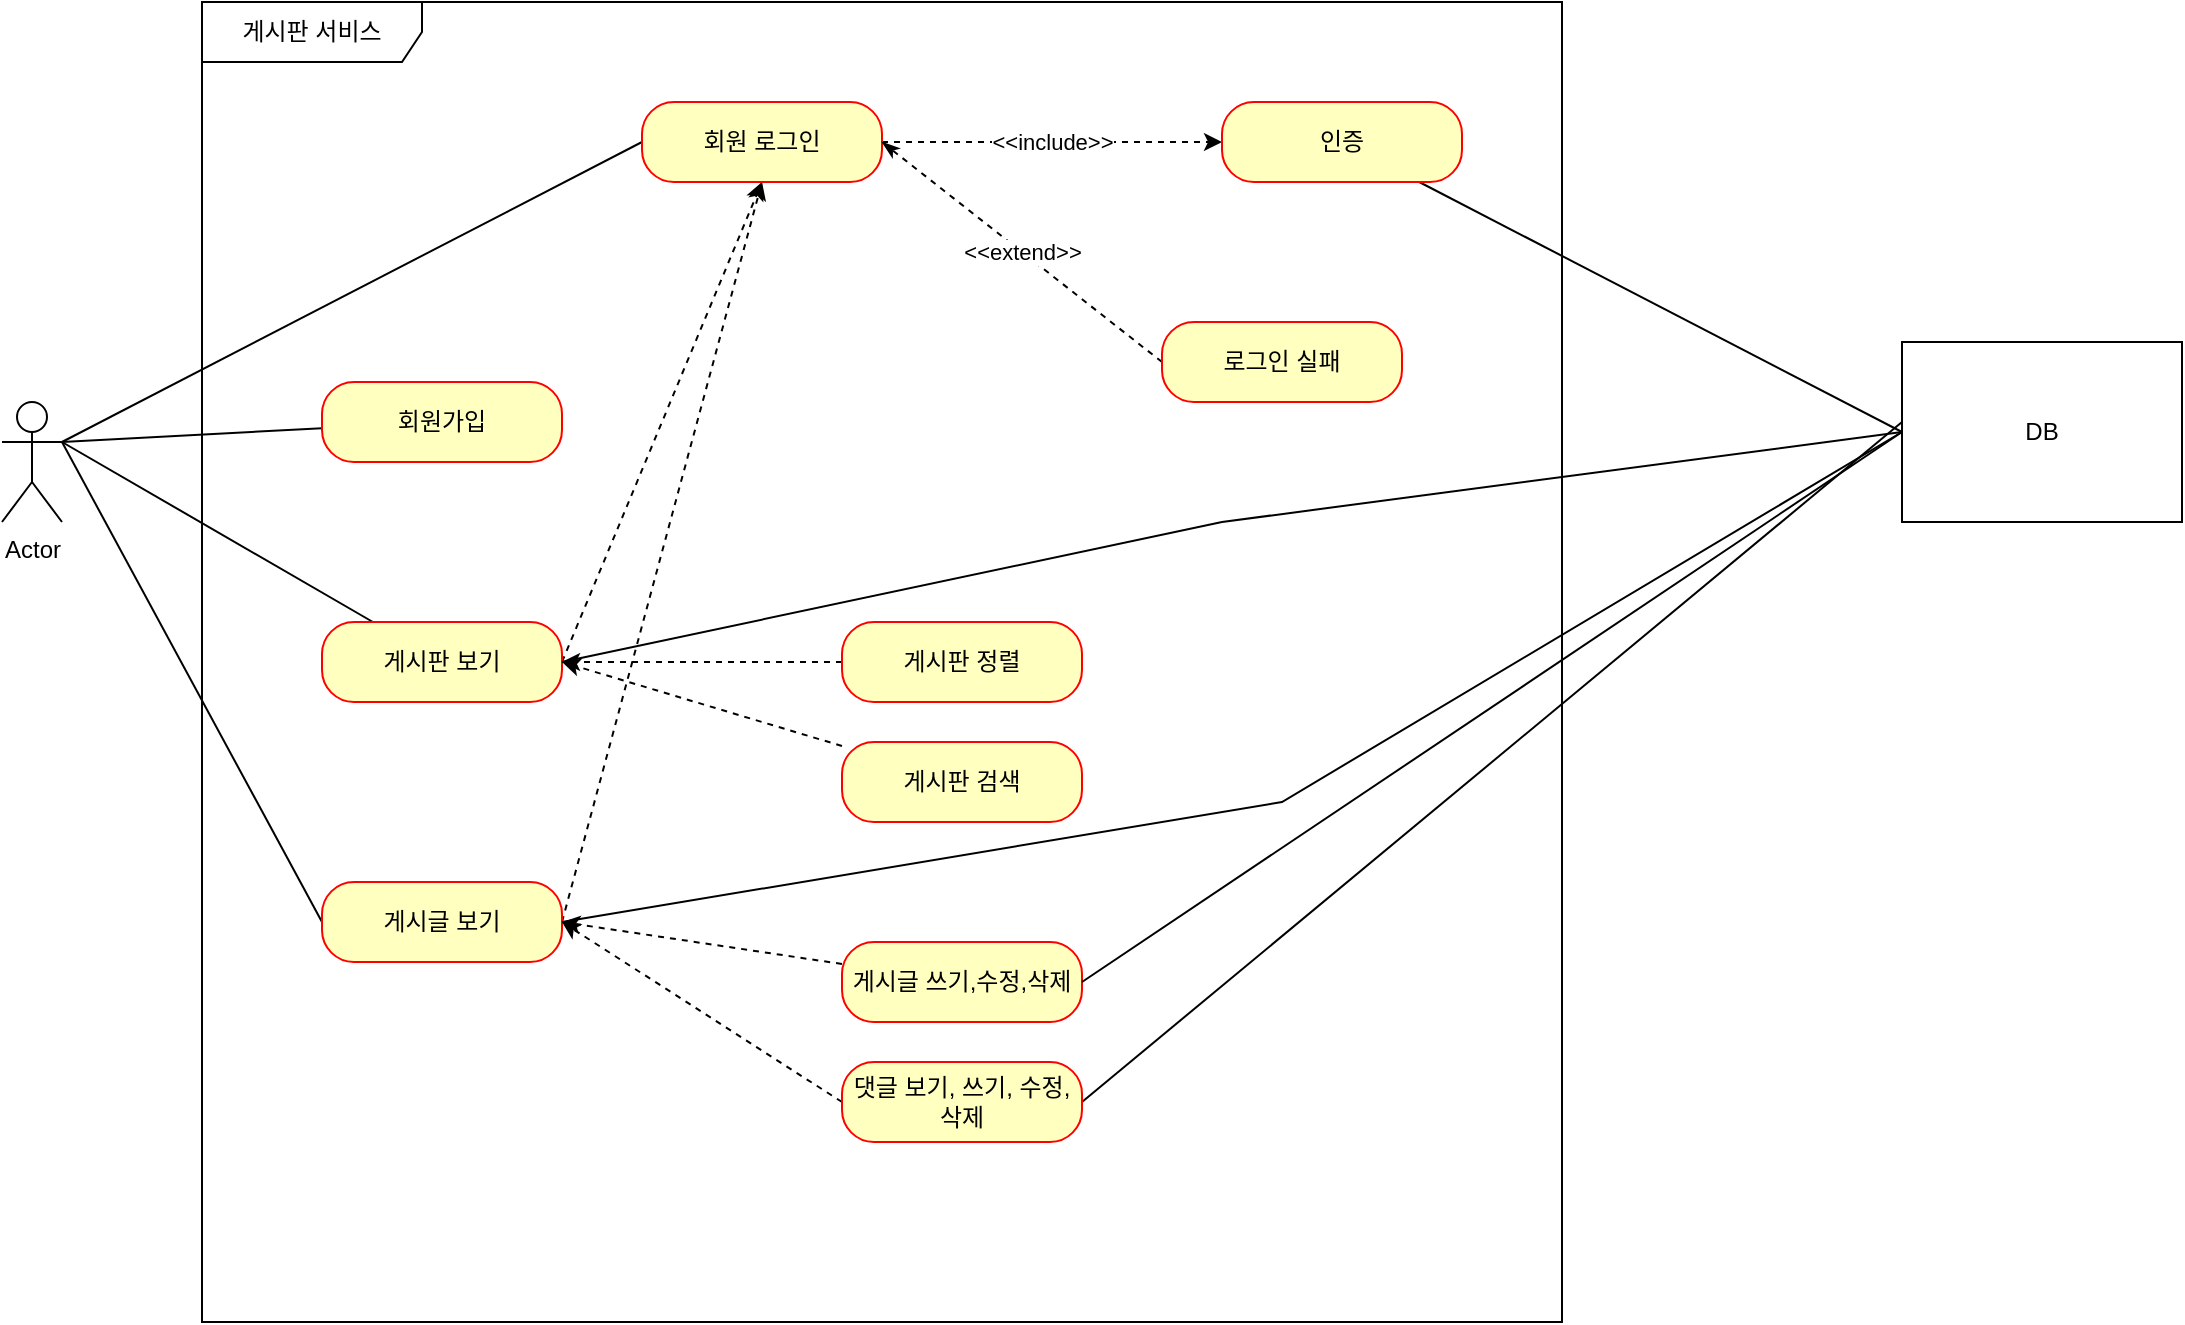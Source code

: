 <mxfile version="24.2.0" type="github">
  <diagram name="페이지-1" id="iceYA7Gpk4hnbISst1Ys">
    <mxGraphModel dx="1912" dy="984" grid="1" gridSize="10" guides="1" tooltips="1" connect="1" arrows="1" fold="1" page="1" pageScale="1" pageWidth="827" pageHeight="1169" math="0" shadow="0">
      <root>
        <mxCell id="0" />
        <mxCell id="1" parent="0" />
        <mxCell id="Rh4ZO2XxK9SXGpOXWXo1-1" value="Actor" style="shape=umlActor;verticalLabelPosition=bottom;verticalAlign=top;html=1;" vertex="1" parent="1">
          <mxGeometry x="40" y="230" width="30" height="60" as="geometry" />
        </mxCell>
        <mxCell id="Rh4ZO2XxK9SXGpOXWXo1-2" value="게시판 서비스" style="shape=umlFrame;whiteSpace=wrap;html=1;pointerEvents=0;width=110;height=30;" vertex="1" parent="1">
          <mxGeometry x="140" y="30" width="680" height="660" as="geometry" />
        </mxCell>
        <mxCell id="Rh4ZO2XxK9SXGpOXWXo1-15" style="rounded=0;orthogonalLoop=1;jettySize=auto;html=1;entryX=1;entryY=0.333;entryDx=0;entryDy=0;entryPerimeter=0;endArrow=none;endFill=0;" edge="1" parent="1" source="Rh4ZO2XxK9SXGpOXWXo1-3" target="Rh4ZO2XxK9SXGpOXWXo1-1">
          <mxGeometry relative="1" as="geometry" />
        </mxCell>
        <mxCell id="Rh4ZO2XxK9SXGpOXWXo1-3" value="회원가입" style="rounded=1;whiteSpace=wrap;html=1;arcSize=40;fontColor=#000000;fillColor=#ffffc0;strokeColor=#ff0000;" vertex="1" parent="1">
          <mxGeometry x="200" y="220" width="120" height="40" as="geometry" />
        </mxCell>
        <mxCell id="Rh4ZO2XxK9SXGpOXWXo1-17" style="rounded=0;orthogonalLoop=1;jettySize=auto;html=1;endArrow=none;endFill=0;" edge="1" parent="1" source="Rh4ZO2XxK9SXGpOXWXo1-6">
          <mxGeometry relative="1" as="geometry">
            <mxPoint x="70" y="250" as="targetPoint" />
          </mxGeometry>
        </mxCell>
        <mxCell id="Rh4ZO2XxK9SXGpOXWXo1-21" style="rounded=0;orthogonalLoop=1;jettySize=auto;html=1;entryX=0.5;entryY=1;entryDx=0;entryDy=0;dashed=1;exitX=1;exitY=0.5;exitDx=0;exitDy=0;" edge="1" parent="1" source="Rh4ZO2XxK9SXGpOXWXo1-6" target="Rh4ZO2XxK9SXGpOXWXo1-8">
          <mxGeometry relative="1" as="geometry" />
        </mxCell>
        <mxCell id="Rh4ZO2XxK9SXGpOXWXo1-6" value="게시판 보기" style="rounded=1;whiteSpace=wrap;html=1;arcSize=40;fontColor=#000000;fillColor=#ffffc0;strokeColor=#ff0000;" vertex="1" parent="1">
          <mxGeometry x="200" y="340" width="120" height="40" as="geometry" />
        </mxCell>
        <mxCell id="Rh4ZO2XxK9SXGpOXWXo1-18" style="rounded=0;orthogonalLoop=1;jettySize=auto;html=1;exitX=0;exitY=0.5;exitDx=0;exitDy=0;endArrow=none;endFill=0;" edge="1" parent="1" source="Rh4ZO2XxK9SXGpOXWXo1-7">
          <mxGeometry relative="1" as="geometry">
            <mxPoint x="70" y="250" as="targetPoint" />
          </mxGeometry>
        </mxCell>
        <mxCell id="Rh4ZO2XxK9SXGpOXWXo1-22" style="rounded=0;orthogonalLoop=1;jettySize=auto;html=1;dashed=1;exitX=1;exitY=0.5;exitDx=0;exitDy=0;" edge="1" parent="1" source="Rh4ZO2XxK9SXGpOXWXo1-7">
          <mxGeometry relative="1" as="geometry">
            <mxPoint x="420" y="120" as="targetPoint" />
          </mxGeometry>
        </mxCell>
        <mxCell id="Rh4ZO2XxK9SXGpOXWXo1-7" value="게시글 보기" style="rounded=1;whiteSpace=wrap;html=1;arcSize=40;fontColor=#000000;fillColor=#ffffc0;strokeColor=#ff0000;" vertex="1" parent="1">
          <mxGeometry x="200" y="470" width="120" height="40" as="geometry" />
        </mxCell>
        <mxCell id="Rh4ZO2XxK9SXGpOXWXo1-16" style="rounded=0;orthogonalLoop=1;jettySize=auto;html=1;endArrow=none;endFill=0;exitX=0;exitY=0.5;exitDx=0;exitDy=0;" edge="1" parent="1" source="Rh4ZO2XxK9SXGpOXWXo1-8">
          <mxGeometry relative="1" as="geometry">
            <mxPoint x="70" y="250" as="targetPoint" />
          </mxGeometry>
        </mxCell>
        <mxCell id="Rh4ZO2XxK9SXGpOXWXo1-19" value="&amp;lt;&amp;lt;include&amp;gt;&amp;gt;" style="edgeStyle=orthogonalEdgeStyle;rounded=0;orthogonalLoop=1;jettySize=auto;html=1;entryX=0;entryY=0.5;entryDx=0;entryDy=0;endArrow=classic;endFill=1;dashed=1;" edge="1" parent="1" source="Rh4ZO2XxK9SXGpOXWXo1-8" target="Rh4ZO2XxK9SXGpOXWXo1-9">
          <mxGeometry relative="1" as="geometry" />
        </mxCell>
        <mxCell id="Rh4ZO2XxK9SXGpOXWXo1-8" value="회원 로그인" style="rounded=1;whiteSpace=wrap;html=1;arcSize=40;fontColor=#000000;fillColor=#ffffc0;strokeColor=#ff0000;" vertex="1" parent="1">
          <mxGeometry x="360" y="80" width="120" height="40" as="geometry" />
        </mxCell>
        <mxCell id="Rh4ZO2XxK9SXGpOXWXo1-29" style="rounded=0;orthogonalLoop=1;jettySize=auto;html=1;entryX=0;entryY=0.5;entryDx=0;entryDy=0;endArrow=none;endFill=0;" edge="1" parent="1" source="Rh4ZO2XxK9SXGpOXWXo1-9" target="Rh4ZO2XxK9SXGpOXWXo1-27">
          <mxGeometry relative="1" as="geometry" />
        </mxCell>
        <mxCell id="Rh4ZO2XxK9SXGpOXWXo1-9" value="인증" style="rounded=1;whiteSpace=wrap;html=1;arcSize=40;fontColor=#000000;fillColor=#ffffc0;strokeColor=#ff0000;" vertex="1" parent="1">
          <mxGeometry x="650" y="80" width="120" height="40" as="geometry" />
        </mxCell>
        <mxCell id="Rh4ZO2XxK9SXGpOXWXo1-23" style="rounded=0;orthogonalLoop=1;jettySize=auto;html=1;entryX=1;entryY=0.5;entryDx=0;entryDy=0;dashed=1;" edge="1" parent="1" source="Rh4ZO2XxK9SXGpOXWXo1-10" target="Rh4ZO2XxK9SXGpOXWXo1-6">
          <mxGeometry relative="1" as="geometry" />
        </mxCell>
        <mxCell id="Rh4ZO2XxK9SXGpOXWXo1-10" value="게시판 정렬" style="rounded=1;whiteSpace=wrap;html=1;arcSize=40;fontColor=#000000;fillColor=#ffffc0;strokeColor=#ff0000;" vertex="1" parent="1">
          <mxGeometry x="460" y="340" width="120" height="40" as="geometry" />
        </mxCell>
        <mxCell id="Rh4ZO2XxK9SXGpOXWXo1-24" style="rounded=0;orthogonalLoop=1;jettySize=auto;html=1;dashed=1;" edge="1" parent="1" source="Rh4ZO2XxK9SXGpOXWXo1-11">
          <mxGeometry relative="1" as="geometry">
            <mxPoint x="320" y="360" as="targetPoint" />
          </mxGeometry>
        </mxCell>
        <mxCell id="Rh4ZO2XxK9SXGpOXWXo1-11" value="게시판 검색" style="rounded=1;whiteSpace=wrap;html=1;arcSize=40;fontColor=#000000;fillColor=#ffffc0;strokeColor=#ff0000;" vertex="1" parent="1">
          <mxGeometry x="460" y="400" width="120" height="40" as="geometry" />
        </mxCell>
        <mxCell id="Rh4ZO2XxK9SXGpOXWXo1-25" style="rounded=0;orthogonalLoop=1;jettySize=auto;html=1;entryX=1;entryY=0.5;entryDx=0;entryDy=0;dashed=1;" edge="1" parent="1" source="Rh4ZO2XxK9SXGpOXWXo1-12" target="Rh4ZO2XxK9SXGpOXWXo1-7">
          <mxGeometry relative="1" as="geometry" />
        </mxCell>
        <mxCell id="Rh4ZO2XxK9SXGpOXWXo1-12" value="게시글 쓰기,수정,삭제" style="rounded=1;whiteSpace=wrap;html=1;arcSize=40;fontColor=#000000;fillColor=#ffffc0;strokeColor=#ff0000;" vertex="1" parent="1">
          <mxGeometry x="460" y="500" width="120" height="40" as="geometry" />
        </mxCell>
        <mxCell id="Rh4ZO2XxK9SXGpOXWXo1-26" style="rounded=0;orthogonalLoop=1;jettySize=auto;html=1;dashed=1;exitX=0;exitY=0.5;exitDx=0;exitDy=0;" edge="1" parent="1" source="Rh4ZO2XxK9SXGpOXWXo1-13">
          <mxGeometry relative="1" as="geometry">
            <mxPoint x="320" y="490" as="targetPoint" />
          </mxGeometry>
        </mxCell>
        <mxCell id="Rh4ZO2XxK9SXGpOXWXo1-33" style="rounded=0;orthogonalLoop=1;jettySize=auto;html=1;exitX=1;exitY=0.5;exitDx=0;exitDy=0;endArrow=none;endFill=0;" edge="1" parent="1" source="Rh4ZO2XxK9SXGpOXWXo1-13">
          <mxGeometry relative="1" as="geometry">
            <mxPoint x="990" y="240" as="targetPoint" />
          </mxGeometry>
        </mxCell>
        <mxCell id="Rh4ZO2XxK9SXGpOXWXo1-13" value="댓글 보기, 쓰기, 수정,삭제" style="rounded=1;whiteSpace=wrap;html=1;arcSize=40;fontColor=#000000;fillColor=#ffffc0;strokeColor=#ff0000;" vertex="1" parent="1">
          <mxGeometry x="460" y="560" width="120" height="40" as="geometry" />
        </mxCell>
        <mxCell id="Rh4ZO2XxK9SXGpOXWXo1-20" value="&amp;lt;&amp;lt;extend&amp;gt;&amp;gt;" style="rounded=0;orthogonalLoop=1;jettySize=auto;html=1;entryX=1;entryY=0.5;entryDx=0;entryDy=0;endArrow=classicThin;endFill=1;dashed=1;exitX=0;exitY=0.5;exitDx=0;exitDy=0;" edge="1" parent="1" source="Rh4ZO2XxK9SXGpOXWXo1-14" target="Rh4ZO2XxK9SXGpOXWXo1-8">
          <mxGeometry relative="1" as="geometry" />
        </mxCell>
        <mxCell id="Rh4ZO2XxK9SXGpOXWXo1-14" value="로그인 실패" style="rounded=1;whiteSpace=wrap;html=1;arcSize=40;fontColor=#000000;fillColor=#ffffc0;strokeColor=#ff0000;" vertex="1" parent="1">
          <mxGeometry x="620" y="190" width="120" height="40" as="geometry" />
        </mxCell>
        <mxCell id="Rh4ZO2XxK9SXGpOXWXo1-30" style="rounded=0;orthogonalLoop=1;jettySize=auto;html=1;exitX=0;exitY=0.5;exitDx=0;exitDy=0;endArrow=none;endFill=0;" edge="1" parent="1" source="Rh4ZO2XxK9SXGpOXWXo1-27">
          <mxGeometry relative="1" as="geometry">
            <mxPoint x="320" y="360" as="targetPoint" />
            <Array as="points">
              <mxPoint x="650" y="290" />
            </Array>
          </mxGeometry>
        </mxCell>
        <mxCell id="Rh4ZO2XxK9SXGpOXWXo1-31" style="rounded=0;orthogonalLoop=1;jettySize=auto;html=1;entryX=1;entryY=0.5;entryDx=0;entryDy=0;exitX=0;exitY=0.5;exitDx=0;exitDy=0;endArrow=none;endFill=0;" edge="1" parent="1" source="Rh4ZO2XxK9SXGpOXWXo1-27" target="Rh4ZO2XxK9SXGpOXWXo1-7">
          <mxGeometry relative="1" as="geometry">
            <Array as="points">
              <mxPoint x="680" y="430" />
            </Array>
          </mxGeometry>
        </mxCell>
        <mxCell id="Rh4ZO2XxK9SXGpOXWXo1-32" style="rounded=0;orthogonalLoop=1;jettySize=auto;html=1;entryX=1;entryY=0.5;entryDx=0;entryDy=0;endArrow=none;endFill=0;exitX=0;exitY=0.5;exitDx=0;exitDy=0;" edge="1" parent="1" source="Rh4ZO2XxK9SXGpOXWXo1-27" target="Rh4ZO2XxK9SXGpOXWXo1-12">
          <mxGeometry relative="1" as="geometry" />
        </mxCell>
        <mxCell id="Rh4ZO2XxK9SXGpOXWXo1-27" value="DB" style="html=1;dropTarget=0;whiteSpace=wrap;" vertex="1" parent="1">
          <mxGeometry x="990" y="200" width="140" height="90" as="geometry" />
        </mxCell>
      </root>
    </mxGraphModel>
  </diagram>
</mxfile>
